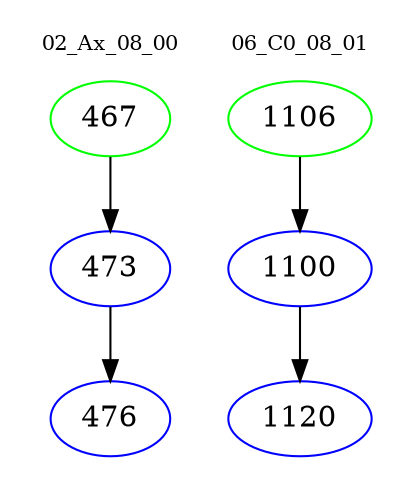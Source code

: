 digraph{
subgraph cluster_0 {
color = white
label = "02_Ax_08_00";
fontsize=10;
T0_467 [label="467", color="green"]
T0_467 -> T0_473 [color="black"]
T0_473 [label="473", color="blue"]
T0_473 -> T0_476 [color="black"]
T0_476 [label="476", color="blue"]
}
subgraph cluster_1 {
color = white
label = "06_C0_08_01";
fontsize=10;
T1_1106 [label="1106", color="green"]
T1_1106 -> T1_1100 [color="black"]
T1_1100 [label="1100", color="blue"]
T1_1100 -> T1_1120 [color="black"]
T1_1120 [label="1120", color="blue"]
}
}
